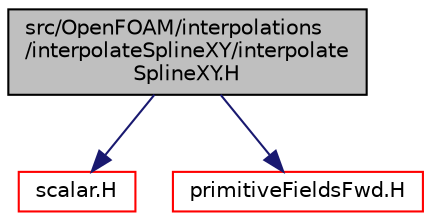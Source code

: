digraph "src/OpenFOAM/interpolations/interpolateSplineXY/interpolateSplineXY.H"
{
  bgcolor="transparent";
  edge [fontname="Helvetica",fontsize="10",labelfontname="Helvetica",labelfontsize="10"];
  node [fontname="Helvetica",fontsize="10",shape=record];
  Node1 [label="src/OpenFOAM/interpolations\l/interpolateSplineXY/interpolate\lSplineXY.H",height=0.2,width=0.4,color="black", fillcolor="grey75", style="filled", fontcolor="black"];
  Node1 -> Node2 [color="midnightblue",fontsize="10",style="solid",fontname="Helvetica"];
  Node2 [label="scalar.H",height=0.2,width=0.4,color="red",URL="$a09142.html"];
  Node1 -> Node3 [color="midnightblue",fontsize="10",style="solid",fontname="Helvetica"];
  Node3 [label="primitiveFieldsFwd.H",height=0.2,width=0.4,color="red",URL="$a08146.html",tooltip="Forward declarations of the specialisations of Field<T> for scalar, vector and tensor. "];
}
